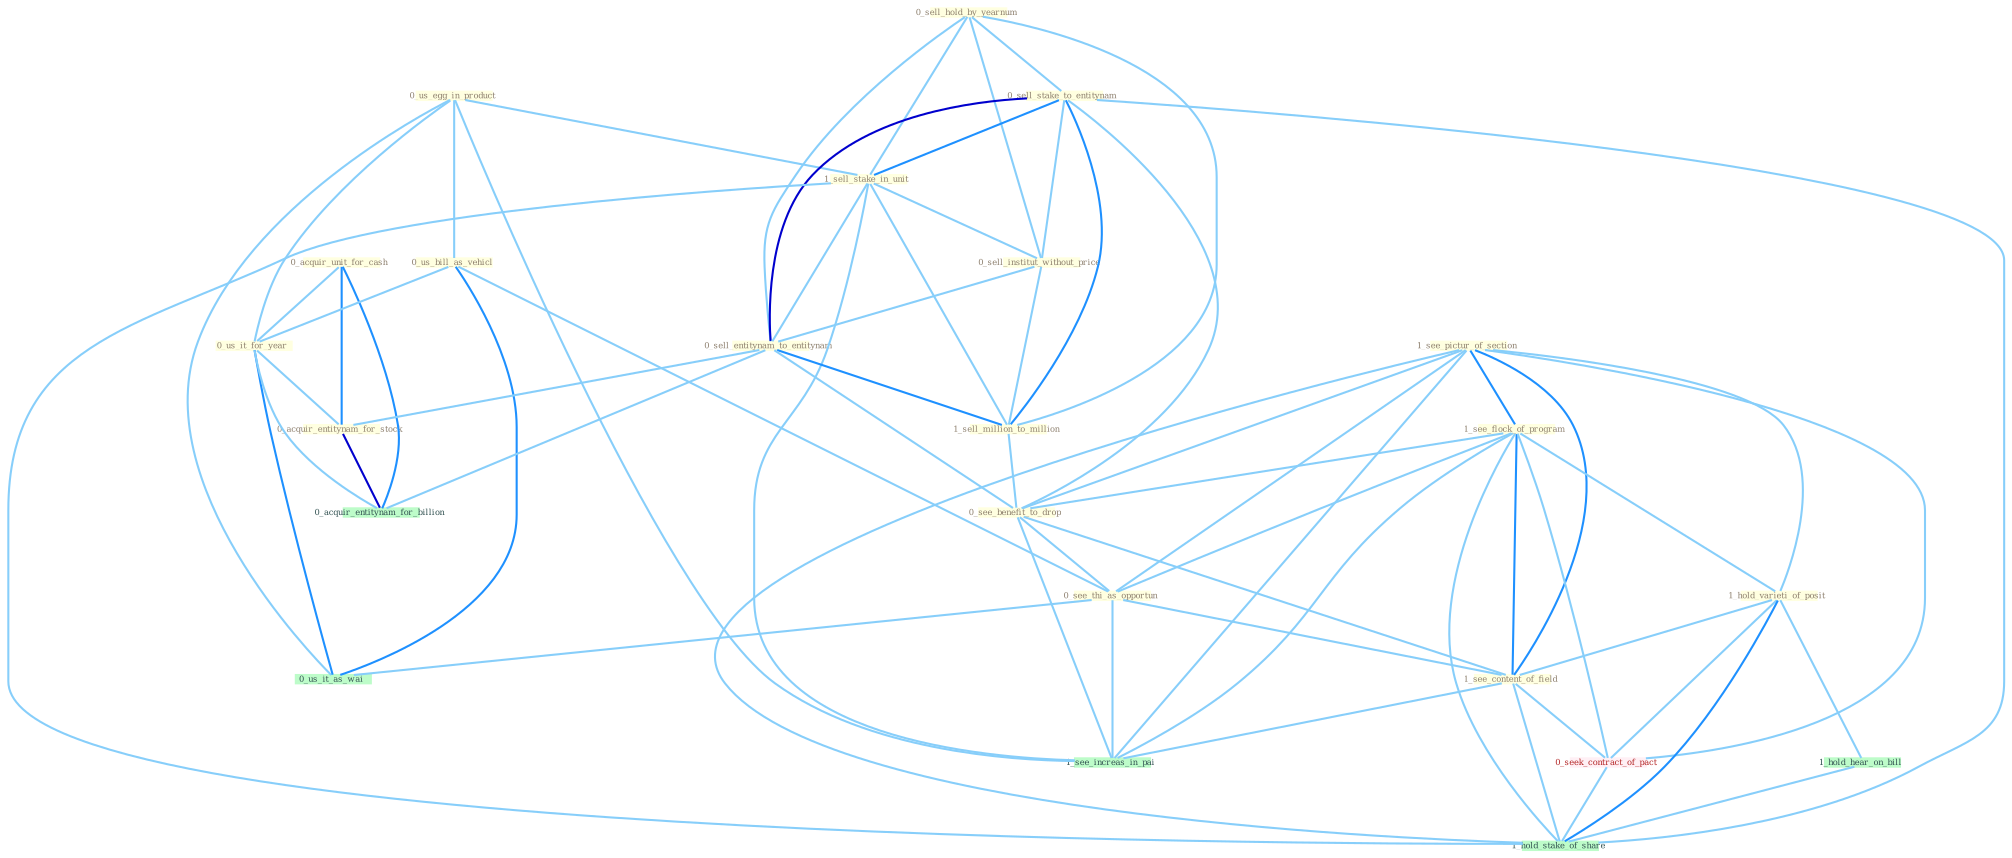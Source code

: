 Graph G{ 
    node
    [shape=polygon,style=filled,width=.5,height=.06,color="#BDFCC9",fixedsize=true,fontsize=4,
    fontcolor="#2f4f4f"];
    {node
    [color="#ffffe0", fontcolor="#8b7d6b"] "0_us_egg_in_product " "0_sell_hold_by_yearnum " "0_acquir_unit_for_cash " "1_see_pictur_of_section " "1_see_flock_of_program " "0_us_bill_as_vehicl " "0_sell_stake_to_entitynam " "1_hold_varieti_of_posit " "0_us_it_for_year " "1_sell_stake_in_unit " "0_sell_institut_without_price " "0_sell_entitynam_to_entitynam " "1_sell_million_to_million " "0_see_benefit_to_drop " "0_see_thi_as_opportun " "1_see_content_of_field " "0_acquir_entitynam_for_stock "}
{node [color="#fff0f5", fontcolor="#b22222"] "0_seek_contract_of_pact "}
edge [color="#B0E2FF"];

	"0_us_egg_in_product " -- "0_us_bill_as_vehicl " [w="1", color="#87cefa" ];
	"0_us_egg_in_product " -- "0_us_it_for_year " [w="1", color="#87cefa" ];
	"0_us_egg_in_product " -- "1_sell_stake_in_unit " [w="1", color="#87cefa" ];
	"0_us_egg_in_product " -- "0_us_it_as_wai " [w="1", color="#87cefa" ];
	"0_us_egg_in_product " -- "1_see_increas_in_pai " [w="1", color="#87cefa" ];
	"0_sell_hold_by_yearnum " -- "0_sell_stake_to_entitynam " [w="1", color="#87cefa" ];
	"0_sell_hold_by_yearnum " -- "1_sell_stake_in_unit " [w="1", color="#87cefa" ];
	"0_sell_hold_by_yearnum " -- "0_sell_institut_without_price " [w="1", color="#87cefa" ];
	"0_sell_hold_by_yearnum " -- "0_sell_entitynam_to_entitynam " [w="1", color="#87cefa" ];
	"0_sell_hold_by_yearnum " -- "1_sell_million_to_million " [w="1", color="#87cefa" ];
	"0_acquir_unit_for_cash " -- "0_us_it_for_year " [w="1", color="#87cefa" ];
	"0_acquir_unit_for_cash " -- "0_acquir_entitynam_for_stock " [w="2", color="#1e90ff" , len=0.8];
	"0_acquir_unit_for_cash " -- "0_acquir_entitynam_for_billion " [w="2", color="#1e90ff" , len=0.8];
	"1_see_pictur_of_section " -- "1_see_flock_of_program " [w="2", color="#1e90ff" , len=0.8];
	"1_see_pictur_of_section " -- "1_hold_varieti_of_posit " [w="1", color="#87cefa" ];
	"1_see_pictur_of_section " -- "0_see_benefit_to_drop " [w="1", color="#87cefa" ];
	"1_see_pictur_of_section " -- "0_see_thi_as_opportun " [w="1", color="#87cefa" ];
	"1_see_pictur_of_section " -- "1_see_content_of_field " [w="2", color="#1e90ff" , len=0.8];
	"1_see_pictur_of_section " -- "0_seek_contract_of_pact " [w="1", color="#87cefa" ];
	"1_see_pictur_of_section " -- "1_see_increas_in_pai " [w="1", color="#87cefa" ];
	"1_see_pictur_of_section " -- "1_hold_stake_of_share " [w="1", color="#87cefa" ];
	"1_see_flock_of_program " -- "1_hold_varieti_of_posit " [w="1", color="#87cefa" ];
	"1_see_flock_of_program " -- "0_see_benefit_to_drop " [w="1", color="#87cefa" ];
	"1_see_flock_of_program " -- "0_see_thi_as_opportun " [w="1", color="#87cefa" ];
	"1_see_flock_of_program " -- "1_see_content_of_field " [w="2", color="#1e90ff" , len=0.8];
	"1_see_flock_of_program " -- "0_seek_contract_of_pact " [w="1", color="#87cefa" ];
	"1_see_flock_of_program " -- "1_see_increas_in_pai " [w="1", color="#87cefa" ];
	"1_see_flock_of_program " -- "1_hold_stake_of_share " [w="1", color="#87cefa" ];
	"0_us_bill_as_vehicl " -- "0_us_it_for_year " [w="1", color="#87cefa" ];
	"0_us_bill_as_vehicl " -- "0_see_thi_as_opportun " [w="1", color="#87cefa" ];
	"0_us_bill_as_vehicl " -- "0_us_it_as_wai " [w="2", color="#1e90ff" , len=0.8];
	"0_sell_stake_to_entitynam " -- "1_sell_stake_in_unit " [w="2", color="#1e90ff" , len=0.8];
	"0_sell_stake_to_entitynam " -- "0_sell_institut_without_price " [w="1", color="#87cefa" ];
	"0_sell_stake_to_entitynam " -- "0_sell_entitynam_to_entitynam " [w="3", color="#0000cd" , len=0.6];
	"0_sell_stake_to_entitynam " -- "1_sell_million_to_million " [w="2", color="#1e90ff" , len=0.8];
	"0_sell_stake_to_entitynam " -- "0_see_benefit_to_drop " [w="1", color="#87cefa" ];
	"0_sell_stake_to_entitynam " -- "1_hold_stake_of_share " [w="1", color="#87cefa" ];
	"1_hold_varieti_of_posit " -- "1_see_content_of_field " [w="1", color="#87cefa" ];
	"1_hold_varieti_of_posit " -- "0_seek_contract_of_pact " [w="1", color="#87cefa" ];
	"1_hold_varieti_of_posit " -- "1_hold_hear_on_bill " [w="1", color="#87cefa" ];
	"1_hold_varieti_of_posit " -- "1_hold_stake_of_share " [w="2", color="#1e90ff" , len=0.8];
	"0_us_it_for_year " -- "0_acquir_entitynam_for_stock " [w="1", color="#87cefa" ];
	"0_us_it_for_year " -- "0_us_it_as_wai " [w="2", color="#1e90ff" , len=0.8];
	"0_us_it_for_year " -- "0_acquir_entitynam_for_billion " [w="1", color="#87cefa" ];
	"1_sell_stake_in_unit " -- "0_sell_institut_without_price " [w="1", color="#87cefa" ];
	"1_sell_stake_in_unit " -- "0_sell_entitynam_to_entitynam " [w="1", color="#87cefa" ];
	"1_sell_stake_in_unit " -- "1_sell_million_to_million " [w="1", color="#87cefa" ];
	"1_sell_stake_in_unit " -- "1_see_increas_in_pai " [w="1", color="#87cefa" ];
	"1_sell_stake_in_unit " -- "1_hold_stake_of_share " [w="1", color="#87cefa" ];
	"0_sell_institut_without_price " -- "0_sell_entitynam_to_entitynam " [w="1", color="#87cefa" ];
	"0_sell_institut_without_price " -- "1_sell_million_to_million " [w="1", color="#87cefa" ];
	"0_sell_entitynam_to_entitynam " -- "1_sell_million_to_million " [w="2", color="#1e90ff" , len=0.8];
	"0_sell_entitynam_to_entitynam " -- "0_see_benefit_to_drop " [w="1", color="#87cefa" ];
	"0_sell_entitynam_to_entitynam " -- "0_acquir_entitynam_for_stock " [w="1", color="#87cefa" ];
	"0_sell_entitynam_to_entitynam " -- "0_acquir_entitynam_for_billion " [w="1", color="#87cefa" ];
	"1_sell_million_to_million " -- "0_see_benefit_to_drop " [w="1", color="#87cefa" ];
	"0_see_benefit_to_drop " -- "0_see_thi_as_opportun " [w="1", color="#87cefa" ];
	"0_see_benefit_to_drop " -- "1_see_content_of_field " [w="1", color="#87cefa" ];
	"0_see_benefit_to_drop " -- "1_see_increas_in_pai " [w="1", color="#87cefa" ];
	"0_see_thi_as_opportun " -- "1_see_content_of_field " [w="1", color="#87cefa" ];
	"0_see_thi_as_opportun " -- "0_us_it_as_wai " [w="1", color="#87cefa" ];
	"0_see_thi_as_opportun " -- "1_see_increas_in_pai " [w="1", color="#87cefa" ];
	"1_see_content_of_field " -- "0_seek_contract_of_pact " [w="1", color="#87cefa" ];
	"1_see_content_of_field " -- "1_see_increas_in_pai " [w="1", color="#87cefa" ];
	"1_see_content_of_field " -- "1_hold_stake_of_share " [w="1", color="#87cefa" ];
	"0_acquir_entitynam_for_stock " -- "0_acquir_entitynam_for_billion " [w="3", color="#0000cd" , len=0.6];
	"0_seek_contract_of_pact " -- "1_hold_stake_of_share " [w="1", color="#87cefa" ];
	"1_hold_hear_on_bill " -- "1_hold_stake_of_share " [w="1", color="#87cefa" ];
}